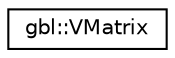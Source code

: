 digraph "Graphical Class Hierarchy"
{
 // LATEX_PDF_SIZE
  edge [fontname="Helvetica",fontsize="10",labelfontname="Helvetica",labelfontsize="10"];
  node [fontname="Helvetica",fontsize="10",shape=record];
  rankdir="LR";
  Node0 [label="gbl::VMatrix",height=0.2,width=0.4,color="black", fillcolor="white", style="filled",URL="$classgbl_1_1VMatrix.html",tooltip="Simple Matrix based on std::vector<double>"];
}
